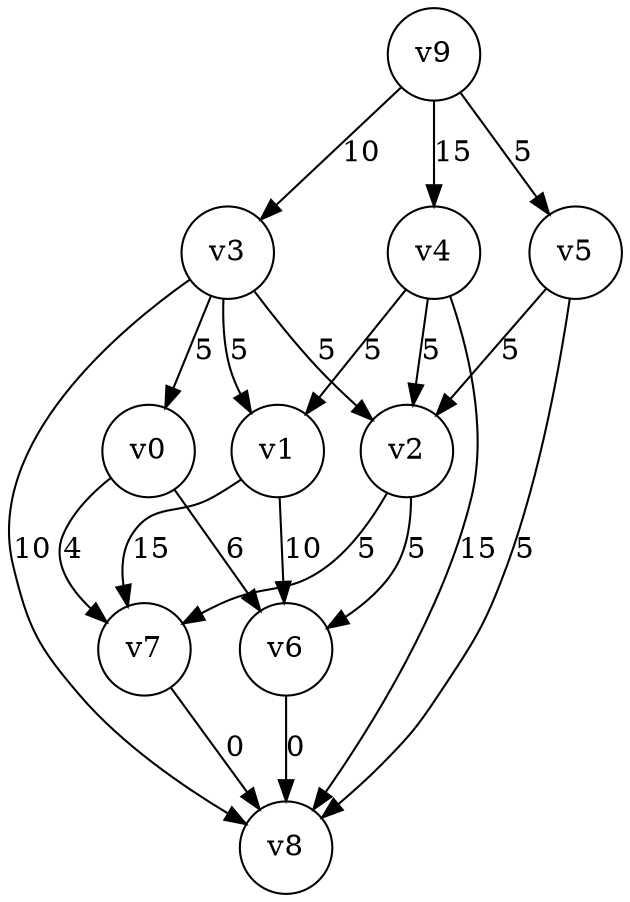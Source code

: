 digraph
{
	node [shape=circle, label="v0"] 0;
	node [shape=circle, label="v1"] 1;
	node [shape=circle, label="v2"] 2;
	node [shape=circle, label="v3"] 3;
	node [shape=circle, label="v4"] 4;
	node [shape=circle, label="v5"] 5;
	node [shape=circle, label="v6"] 6;
	node [shape=circle, label="v7"] 7;
	node [shape=circle, label="v8"] 8;
	node [shape=circle, label="v9"] 9;
	0 -> 6 [label="6"]
	0 -> 7 [label="4"]
	1 -> 6 [label="10"]
	1 -> 7 [label="15"]
	2 -> 6 [label="5"]
	2 -> 7 [label="5"]
	3 -> 0 [label="5"]
	3 -> 1 [label="5"]
	3 -> 2 [label="5"]
	3 -> 8 [label="10"]
	4 -> 1 [label="5"]
	4 -> 2 [label="5"]
	4 -> 8 [label="15"]
	5 -> 2 [label="5"]
	5 -> 8 [label="5"]
	6 -> 8 [label="0"]
	7 -> 8 [label="0"]
	9 -> 3 [label="10"]
	9 -> 4 [label="15"]
	9 -> 5 [label="5"]
}
